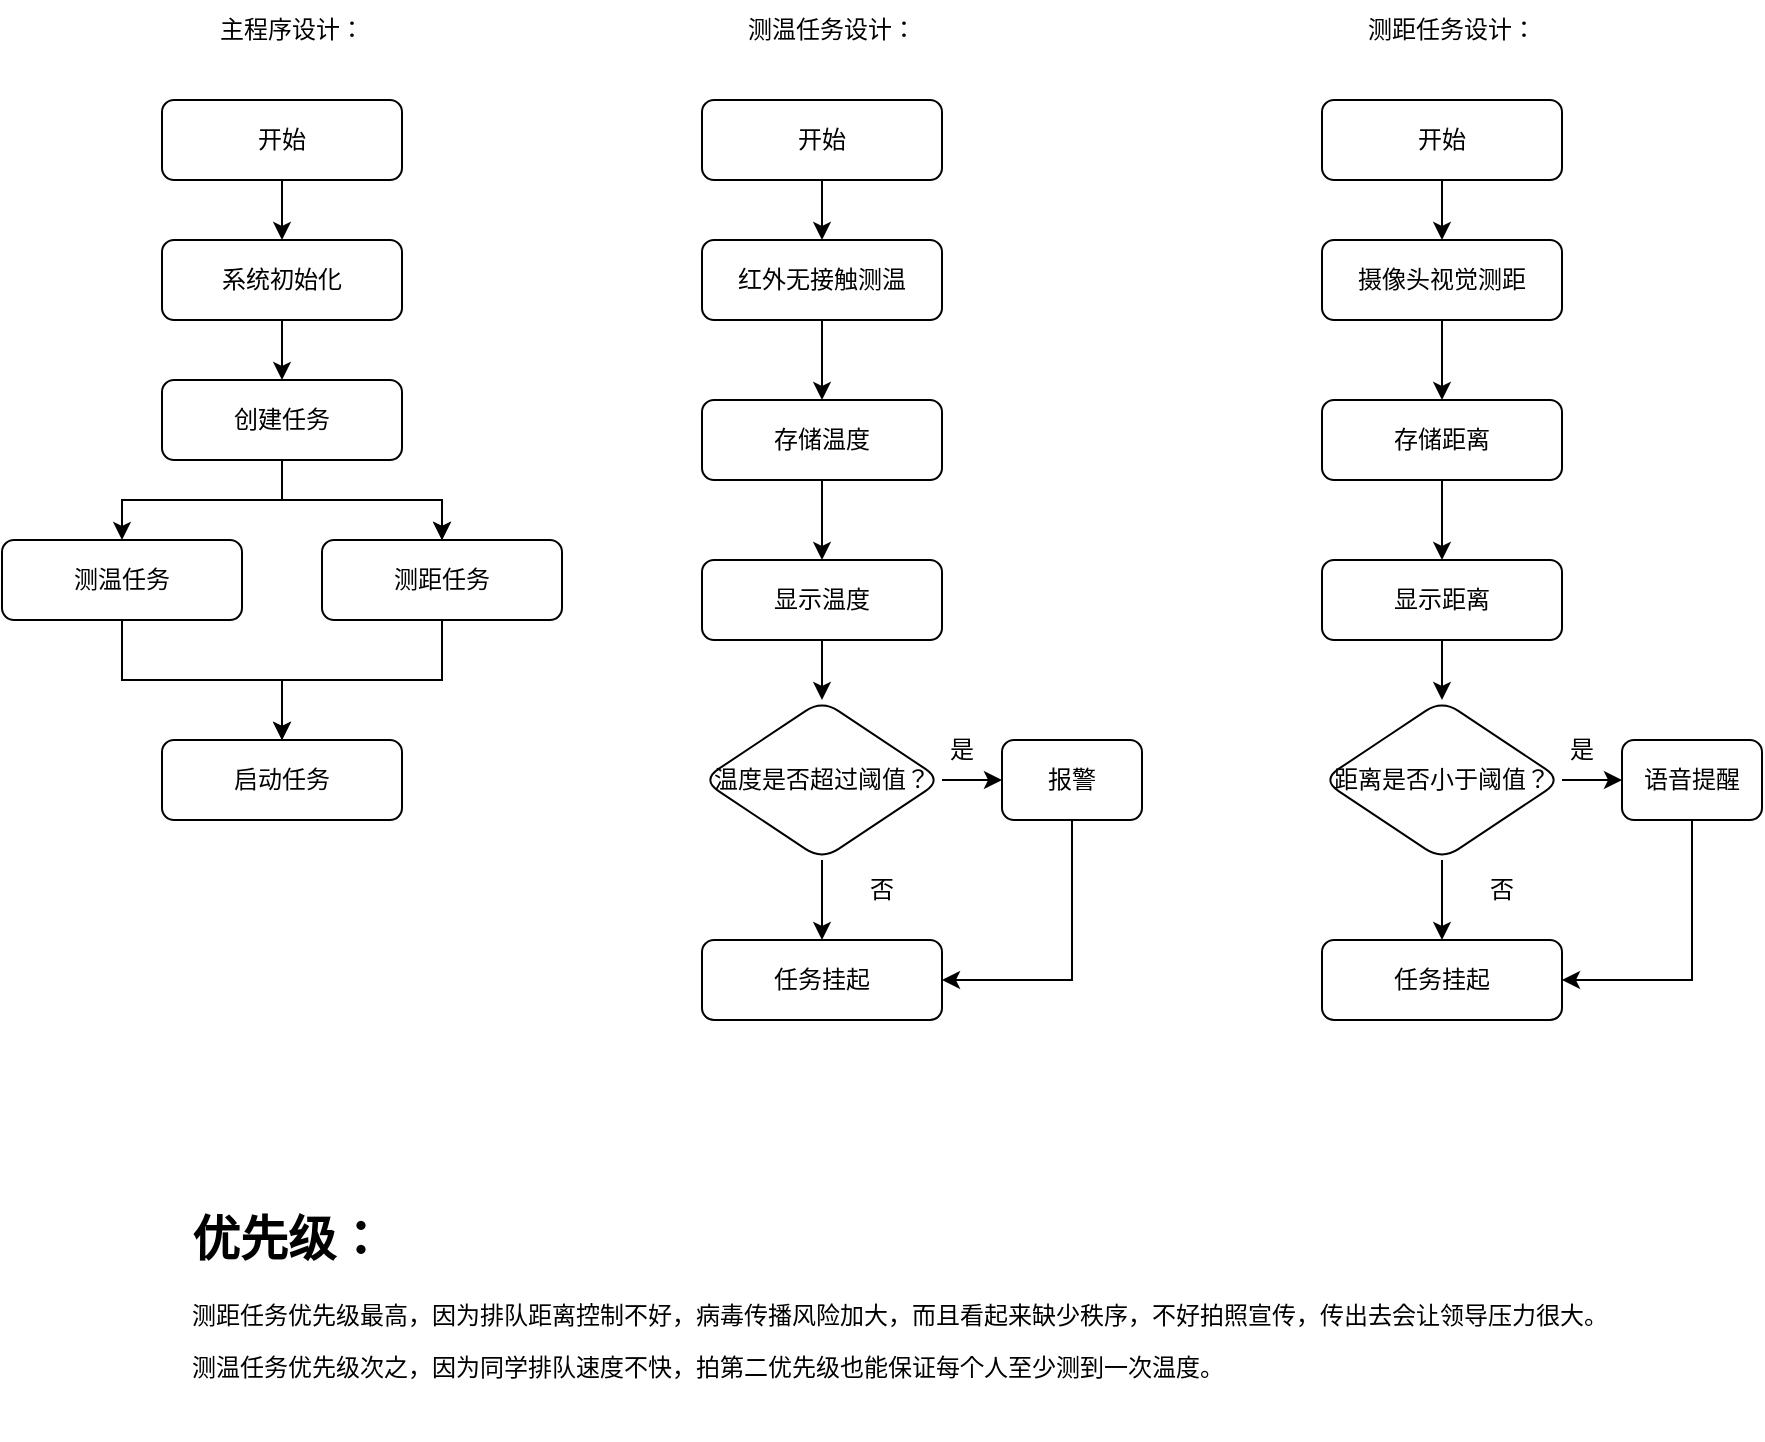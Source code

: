 <mxfile version="16.5.1" type="device"><diagram id="C5RBs43oDa-KdzZeNtuy" name="Page-1"><mxGraphModel dx="1422" dy="865" grid="1" gridSize="10" guides="1" tooltips="1" connect="1" arrows="1" fold="1" page="1" pageScale="1" pageWidth="827" pageHeight="1169" math="0" shadow="0"><root><mxCell id="WIyWlLk6GJQsqaUBKTNV-0"/><mxCell id="WIyWlLk6GJQsqaUBKTNV-1" parent="WIyWlLk6GJQsqaUBKTNV-0"/><mxCell id="Ubtx1YK0bX5WEYnI60OZ-2" value="" style="edgeStyle=orthogonalEdgeStyle;rounded=0;orthogonalLoop=1;jettySize=auto;html=1;" edge="1" parent="WIyWlLk6GJQsqaUBKTNV-1" source="WIyWlLk6GJQsqaUBKTNV-3" target="Ubtx1YK0bX5WEYnI60OZ-1"><mxGeometry relative="1" as="geometry"/></mxCell><mxCell id="WIyWlLk6GJQsqaUBKTNV-3" value="开始" style="rounded=1;whiteSpace=wrap;html=1;fontSize=12;glass=0;strokeWidth=1;shadow=0;" parent="WIyWlLk6GJQsqaUBKTNV-1" vertex="1"><mxGeometry x="240" y="90" width="120" height="40" as="geometry"/></mxCell><mxCell id="WIyWlLk6GJQsqaUBKTNV-11" value="启动任务" style="rounded=1;whiteSpace=wrap;html=1;fontSize=12;glass=0;strokeWidth=1;shadow=0;" parent="WIyWlLk6GJQsqaUBKTNV-1" vertex="1"><mxGeometry x="240" y="410" width="120" height="40" as="geometry"/></mxCell><mxCell id="Ubtx1YK0bX5WEYnI60OZ-0" value="主程序设计：" style="text;html=1;strokeColor=none;fillColor=none;align=center;verticalAlign=middle;whiteSpace=wrap;rounded=0;" vertex="1" parent="WIyWlLk6GJQsqaUBKTNV-1"><mxGeometry x="250" y="40" width="110" height="30" as="geometry"/></mxCell><mxCell id="Ubtx1YK0bX5WEYnI60OZ-6" value="" style="edgeStyle=orthogonalEdgeStyle;rounded=0;orthogonalLoop=1;jettySize=auto;html=1;" edge="1" parent="WIyWlLk6GJQsqaUBKTNV-1" source="Ubtx1YK0bX5WEYnI60OZ-1" target="Ubtx1YK0bX5WEYnI60OZ-5"><mxGeometry relative="1" as="geometry"/></mxCell><mxCell id="Ubtx1YK0bX5WEYnI60OZ-1" value="系统初始化" style="whiteSpace=wrap;html=1;rounded=1;glass=0;strokeWidth=1;shadow=0;" vertex="1" parent="WIyWlLk6GJQsqaUBKTNV-1"><mxGeometry x="240" y="160" width="120" height="40" as="geometry"/></mxCell><mxCell id="Ubtx1YK0bX5WEYnI60OZ-59" value="" style="edgeStyle=orthogonalEdgeStyle;rounded=0;orthogonalLoop=1;jettySize=auto;html=1;" edge="1" parent="WIyWlLk6GJQsqaUBKTNV-1" source="Ubtx1YK0bX5WEYnI60OZ-5" target="Ubtx1YK0bX5WEYnI60OZ-9"><mxGeometry relative="1" as="geometry"/></mxCell><mxCell id="Ubtx1YK0bX5WEYnI60OZ-60" value="" style="edgeStyle=orthogonalEdgeStyle;rounded=0;orthogonalLoop=1;jettySize=auto;html=1;" edge="1" parent="WIyWlLk6GJQsqaUBKTNV-1" source="Ubtx1YK0bX5WEYnI60OZ-5" target="Ubtx1YK0bX5WEYnI60OZ-9"><mxGeometry relative="1" as="geometry"/></mxCell><mxCell id="Ubtx1YK0bX5WEYnI60OZ-61" style="edgeStyle=orthogonalEdgeStyle;rounded=0;orthogonalLoop=1;jettySize=auto;html=1;entryX=0.5;entryY=0;entryDx=0;entryDy=0;" edge="1" parent="WIyWlLk6GJQsqaUBKTNV-1" source="Ubtx1YK0bX5WEYnI60OZ-5" target="Ubtx1YK0bX5WEYnI60OZ-7"><mxGeometry relative="1" as="geometry"/></mxCell><mxCell id="Ubtx1YK0bX5WEYnI60OZ-5" value="创建任务" style="whiteSpace=wrap;html=1;rounded=1;glass=0;strokeWidth=1;shadow=0;" vertex="1" parent="WIyWlLk6GJQsqaUBKTNV-1"><mxGeometry x="240" y="230" width="120" height="40" as="geometry"/></mxCell><mxCell id="Ubtx1YK0bX5WEYnI60OZ-62" value="" style="edgeStyle=orthogonalEdgeStyle;rounded=0;orthogonalLoop=1;jettySize=auto;html=1;" edge="1" parent="WIyWlLk6GJQsqaUBKTNV-1" source="Ubtx1YK0bX5WEYnI60OZ-7" target="WIyWlLk6GJQsqaUBKTNV-11"><mxGeometry relative="1" as="geometry"/></mxCell><mxCell id="Ubtx1YK0bX5WEYnI60OZ-7" value="测温任务" style="whiteSpace=wrap;html=1;rounded=1;glass=0;strokeWidth=1;shadow=0;" vertex="1" parent="WIyWlLk6GJQsqaUBKTNV-1"><mxGeometry x="160" y="310" width="120" height="40" as="geometry"/></mxCell><mxCell id="Ubtx1YK0bX5WEYnI60OZ-13" value="测温任务设计：" style="text;html=1;strokeColor=none;fillColor=none;align=center;verticalAlign=middle;whiteSpace=wrap;rounded=0;" vertex="1" parent="WIyWlLk6GJQsqaUBKTNV-1"><mxGeometry x="520" y="40" width="110" height="30" as="geometry"/></mxCell><mxCell id="Ubtx1YK0bX5WEYnI60OZ-16" value="" style="edgeStyle=orthogonalEdgeStyle;rounded=0;orthogonalLoop=1;jettySize=auto;html=1;" edge="1" parent="WIyWlLk6GJQsqaUBKTNV-1" source="Ubtx1YK0bX5WEYnI60OZ-14" target="Ubtx1YK0bX5WEYnI60OZ-15"><mxGeometry relative="1" as="geometry"/></mxCell><mxCell id="Ubtx1YK0bX5WEYnI60OZ-14" value="开始" style="rounded=1;whiteSpace=wrap;html=1;" vertex="1" parent="WIyWlLk6GJQsqaUBKTNV-1"><mxGeometry x="510" y="90" width="120" height="40" as="geometry"/></mxCell><mxCell id="Ubtx1YK0bX5WEYnI60OZ-48" value="" style="edgeStyle=orthogonalEdgeStyle;rounded=0;orthogonalLoop=1;jettySize=auto;html=1;" edge="1" parent="WIyWlLk6GJQsqaUBKTNV-1" source="Ubtx1YK0bX5WEYnI60OZ-15" target="Ubtx1YK0bX5WEYnI60OZ-47"><mxGeometry relative="1" as="geometry"/></mxCell><mxCell id="Ubtx1YK0bX5WEYnI60OZ-15" value="红外无接触测温" style="whiteSpace=wrap;html=1;rounded=1;" vertex="1" parent="WIyWlLk6GJQsqaUBKTNV-1"><mxGeometry x="510" y="160" width="120" height="40" as="geometry"/></mxCell><mxCell id="Ubtx1YK0bX5WEYnI60OZ-65" value="" style="edgeStyle=orthogonalEdgeStyle;rounded=0;orthogonalLoop=1;jettySize=auto;html=1;" edge="1" parent="WIyWlLk6GJQsqaUBKTNV-1" source="Ubtx1YK0bX5WEYnI60OZ-24" target="Ubtx1YK0bX5WEYnI60OZ-64"><mxGeometry relative="1" as="geometry"/></mxCell><mxCell id="Ubtx1YK0bX5WEYnI60OZ-24" value="显示温度" style="rounded=1;whiteSpace=wrap;html=1;" vertex="1" parent="WIyWlLk6GJQsqaUBKTNV-1"><mxGeometry x="510" y="320" width="120" height="40" as="geometry"/></mxCell><mxCell id="Ubtx1YK0bX5WEYnI60OZ-28" value="任务挂起" style="whiteSpace=wrap;html=1;rounded=1;" vertex="1" parent="WIyWlLk6GJQsqaUBKTNV-1"><mxGeometry x="510" y="510" width="120" height="40" as="geometry"/></mxCell><mxCell id="Ubtx1YK0bX5WEYnI60OZ-63" value="" style="edgeStyle=orthogonalEdgeStyle;rounded=0;orthogonalLoop=1;jettySize=auto;html=1;" edge="1" parent="WIyWlLk6GJQsqaUBKTNV-1" source="Ubtx1YK0bX5WEYnI60OZ-9" target="WIyWlLk6GJQsqaUBKTNV-11"><mxGeometry relative="1" as="geometry"/></mxCell><mxCell id="Ubtx1YK0bX5WEYnI60OZ-9" value="测距任务" style="whiteSpace=wrap;html=1;rounded=1;glass=0;strokeWidth=1;shadow=0;" vertex="1" parent="WIyWlLk6GJQsqaUBKTNV-1"><mxGeometry x="320" y="310" width="120" height="40" as="geometry"/></mxCell><mxCell id="Ubtx1YK0bX5WEYnI60OZ-39" value="测距任务设计：" style="text;html=1;strokeColor=none;fillColor=none;align=center;verticalAlign=middle;whiteSpace=wrap;rounded=0;" vertex="1" parent="WIyWlLk6GJQsqaUBKTNV-1"><mxGeometry x="830" y="40" width="110" height="30" as="geometry"/></mxCell><mxCell id="Ubtx1YK0bX5WEYnI60OZ-40" value="" style="edgeStyle=orthogonalEdgeStyle;rounded=0;orthogonalLoop=1;jettySize=auto;html=1;" edge="1" parent="WIyWlLk6GJQsqaUBKTNV-1" source="Ubtx1YK0bX5WEYnI60OZ-41" target="Ubtx1YK0bX5WEYnI60OZ-43"><mxGeometry relative="1" as="geometry"/></mxCell><mxCell id="Ubtx1YK0bX5WEYnI60OZ-41" value="开始" style="rounded=1;whiteSpace=wrap;html=1;" vertex="1" parent="WIyWlLk6GJQsqaUBKTNV-1"><mxGeometry x="820" y="90" width="120" height="40" as="geometry"/></mxCell><mxCell id="Ubtx1YK0bX5WEYnI60OZ-51" value="" style="edgeStyle=orthogonalEdgeStyle;rounded=0;orthogonalLoop=1;jettySize=auto;html=1;" edge="1" parent="WIyWlLk6GJQsqaUBKTNV-1" source="Ubtx1YK0bX5WEYnI60OZ-43" target="Ubtx1YK0bX5WEYnI60OZ-50"><mxGeometry relative="1" as="geometry"/></mxCell><mxCell id="Ubtx1YK0bX5WEYnI60OZ-43" value="摄像头视觉测距" style="whiteSpace=wrap;html=1;rounded=1;" vertex="1" parent="WIyWlLk6GJQsqaUBKTNV-1"><mxGeometry x="820" y="160" width="120" height="40" as="geometry"/></mxCell><mxCell id="Ubtx1YK0bX5WEYnI60OZ-82" style="edgeStyle=orthogonalEdgeStyle;rounded=0;orthogonalLoop=1;jettySize=auto;html=1;entryX=0.5;entryY=0;entryDx=0;entryDy=0;" edge="1" parent="WIyWlLk6GJQsqaUBKTNV-1" source="Ubtx1YK0bX5WEYnI60OZ-45" target="Ubtx1YK0bX5WEYnI60OZ-76"><mxGeometry relative="1" as="geometry"/></mxCell><mxCell id="Ubtx1YK0bX5WEYnI60OZ-45" value="显示距离" style="rounded=1;whiteSpace=wrap;html=1;" vertex="1" parent="WIyWlLk6GJQsqaUBKTNV-1"><mxGeometry x="820" y="320" width="120" height="40" as="geometry"/></mxCell><mxCell id="Ubtx1YK0bX5WEYnI60OZ-49" value="" style="edgeStyle=orthogonalEdgeStyle;rounded=0;orthogonalLoop=1;jettySize=auto;html=1;" edge="1" parent="WIyWlLk6GJQsqaUBKTNV-1" source="Ubtx1YK0bX5WEYnI60OZ-47" target="Ubtx1YK0bX5WEYnI60OZ-24"><mxGeometry relative="1" as="geometry"/></mxCell><mxCell id="Ubtx1YK0bX5WEYnI60OZ-47" value="存储温度" style="rounded=1;whiteSpace=wrap;html=1;" vertex="1" parent="WIyWlLk6GJQsqaUBKTNV-1"><mxGeometry x="510" y="240" width="120" height="40" as="geometry"/></mxCell><mxCell id="Ubtx1YK0bX5WEYnI60OZ-72" style="edgeStyle=orthogonalEdgeStyle;rounded=0;orthogonalLoop=1;jettySize=auto;html=1;entryX=0.5;entryY=0;entryDx=0;entryDy=0;" edge="1" parent="WIyWlLk6GJQsqaUBKTNV-1" source="Ubtx1YK0bX5WEYnI60OZ-50" target="Ubtx1YK0bX5WEYnI60OZ-45"><mxGeometry relative="1" as="geometry"/></mxCell><mxCell id="Ubtx1YK0bX5WEYnI60OZ-50" value="存储距离" style="rounded=1;whiteSpace=wrap;html=1;" vertex="1" parent="WIyWlLk6GJQsqaUBKTNV-1"><mxGeometry x="820" y="240" width="120" height="40" as="geometry"/></mxCell><mxCell id="Ubtx1YK0bX5WEYnI60OZ-66" value="" style="edgeStyle=orthogonalEdgeStyle;rounded=0;orthogonalLoop=1;jettySize=auto;html=1;" edge="1" parent="WIyWlLk6GJQsqaUBKTNV-1" source="Ubtx1YK0bX5WEYnI60OZ-64" target="Ubtx1YK0bX5WEYnI60OZ-28"><mxGeometry relative="1" as="geometry"/></mxCell><mxCell id="Ubtx1YK0bX5WEYnI60OZ-69" value="" style="edgeStyle=orthogonalEdgeStyle;rounded=0;orthogonalLoop=1;jettySize=auto;html=1;" edge="1" parent="WIyWlLk6GJQsqaUBKTNV-1" source="Ubtx1YK0bX5WEYnI60OZ-64" target="Ubtx1YK0bX5WEYnI60OZ-68"><mxGeometry relative="1" as="geometry"/></mxCell><mxCell id="Ubtx1YK0bX5WEYnI60OZ-64" value="温度是否超过阈值？" style="rhombus;whiteSpace=wrap;html=1;rounded=1;" vertex="1" parent="WIyWlLk6GJQsqaUBKTNV-1"><mxGeometry x="510" y="390" width="120" height="80" as="geometry"/></mxCell><mxCell id="Ubtx1YK0bX5WEYnI60OZ-67" value="否" style="text;html=1;strokeColor=none;fillColor=none;align=center;verticalAlign=middle;whiteSpace=wrap;rounded=0;" vertex="1" parent="WIyWlLk6GJQsqaUBKTNV-1"><mxGeometry x="570" y="470" width="60" height="30" as="geometry"/></mxCell><mxCell id="Ubtx1YK0bX5WEYnI60OZ-70" style="edgeStyle=orthogonalEdgeStyle;rounded=0;orthogonalLoop=1;jettySize=auto;html=1;entryX=1;entryY=0.5;entryDx=0;entryDy=0;" edge="1" parent="WIyWlLk6GJQsqaUBKTNV-1" source="Ubtx1YK0bX5WEYnI60OZ-68" target="Ubtx1YK0bX5WEYnI60OZ-28"><mxGeometry relative="1" as="geometry"><Array as="points"><mxPoint x="695" y="530"/></Array></mxGeometry></mxCell><mxCell id="Ubtx1YK0bX5WEYnI60OZ-68" value="报警" style="whiteSpace=wrap;html=1;rounded=1;" vertex="1" parent="WIyWlLk6GJQsqaUBKTNV-1"><mxGeometry x="660" y="410" width="70" height="40" as="geometry"/></mxCell><mxCell id="Ubtx1YK0bX5WEYnI60OZ-71" value="是" style="text;html=1;strokeColor=none;fillColor=none;align=center;verticalAlign=middle;whiteSpace=wrap;rounded=0;" vertex="1" parent="WIyWlLk6GJQsqaUBKTNV-1"><mxGeometry x="610" y="400" width="60" height="30" as="geometry"/></mxCell><mxCell id="Ubtx1YK0bX5WEYnI60OZ-73" value="任务挂起" style="whiteSpace=wrap;html=1;rounded=1;" vertex="1" parent="WIyWlLk6GJQsqaUBKTNV-1"><mxGeometry x="820" y="510" width="120" height="40" as="geometry"/></mxCell><mxCell id="Ubtx1YK0bX5WEYnI60OZ-74" value="" style="edgeStyle=orthogonalEdgeStyle;rounded=0;orthogonalLoop=1;jettySize=auto;html=1;" edge="1" parent="WIyWlLk6GJQsqaUBKTNV-1" source="Ubtx1YK0bX5WEYnI60OZ-76" target="Ubtx1YK0bX5WEYnI60OZ-73"><mxGeometry relative="1" as="geometry"/></mxCell><mxCell id="Ubtx1YK0bX5WEYnI60OZ-75" value="" style="edgeStyle=orthogonalEdgeStyle;rounded=0;orthogonalLoop=1;jettySize=auto;html=1;" edge="1" parent="WIyWlLk6GJQsqaUBKTNV-1" source="Ubtx1YK0bX5WEYnI60OZ-76" target="Ubtx1YK0bX5WEYnI60OZ-79"><mxGeometry relative="1" as="geometry"/></mxCell><mxCell id="Ubtx1YK0bX5WEYnI60OZ-76" value="距离是否小于阈值？" style="rhombus;whiteSpace=wrap;html=1;rounded=1;" vertex="1" parent="WIyWlLk6GJQsqaUBKTNV-1"><mxGeometry x="820" y="390" width="120" height="80" as="geometry"/></mxCell><mxCell id="Ubtx1YK0bX5WEYnI60OZ-77" value="否" style="text;html=1;strokeColor=none;fillColor=none;align=center;verticalAlign=middle;whiteSpace=wrap;rounded=0;" vertex="1" parent="WIyWlLk6GJQsqaUBKTNV-1"><mxGeometry x="880" y="470" width="60" height="30" as="geometry"/></mxCell><mxCell id="Ubtx1YK0bX5WEYnI60OZ-78" style="edgeStyle=orthogonalEdgeStyle;rounded=0;orthogonalLoop=1;jettySize=auto;html=1;entryX=1;entryY=0.5;entryDx=0;entryDy=0;" edge="1" parent="WIyWlLk6GJQsqaUBKTNV-1" source="Ubtx1YK0bX5WEYnI60OZ-79" target="Ubtx1YK0bX5WEYnI60OZ-73"><mxGeometry relative="1" as="geometry"><Array as="points"><mxPoint x="1005" y="530"/></Array></mxGeometry></mxCell><mxCell id="Ubtx1YK0bX5WEYnI60OZ-79" value="语音提醒" style="whiteSpace=wrap;html=1;rounded=1;" vertex="1" parent="WIyWlLk6GJQsqaUBKTNV-1"><mxGeometry x="970" y="410" width="70" height="40" as="geometry"/></mxCell><mxCell id="Ubtx1YK0bX5WEYnI60OZ-80" value="是" style="text;html=1;strokeColor=none;fillColor=none;align=center;verticalAlign=middle;whiteSpace=wrap;rounded=0;" vertex="1" parent="WIyWlLk6GJQsqaUBKTNV-1"><mxGeometry x="920" y="400" width="60" height="30" as="geometry"/></mxCell><mxCell id="Ubtx1YK0bX5WEYnI60OZ-83" value="&lt;h1&gt;优先级：&lt;/h1&gt;&lt;p&gt;测距任务优先级最高，因为排队距离控制不好，病毒传播风险加大，而且看起来缺少秩序，不好拍照宣传，传出去会让领导压力很大。&lt;/p&gt;&lt;p&gt;测温任务优先级次之，因为同学排队速度不快，拍第二优先级也能保证每个人至少测到一次温度。&lt;/p&gt;" style="text;html=1;strokeColor=none;fillColor=none;spacing=5;spacingTop=-20;whiteSpace=wrap;overflow=hidden;rounded=0;" vertex="1" parent="WIyWlLk6GJQsqaUBKTNV-1"><mxGeometry x="250" y="640" width="760" height="120" as="geometry"/></mxCell></root></mxGraphModel></diagram></mxfile>
